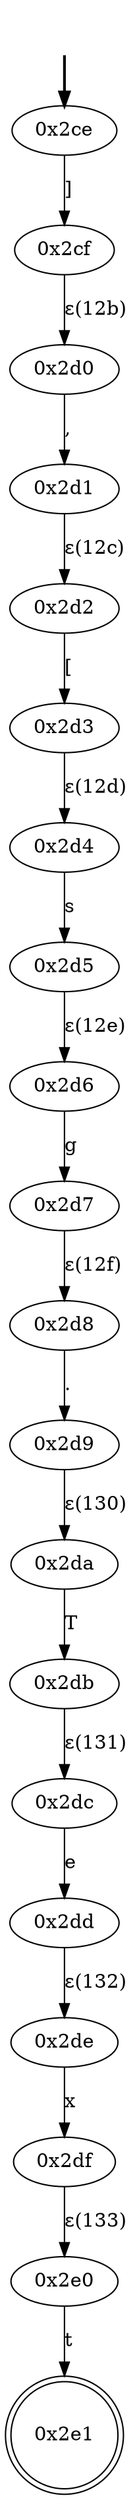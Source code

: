 digraph {
	fake [style=invisible]
	"0x2ce" [root=true]
	"0x2cf"
	"0x2d0"
	"0x2d1"
	"0x2d2"
	"0x2d3"
	"0x2d4"
	"0x2d5"
	"0x2d6"
	"0x2d7"
	"0x2d8"
	"0x2d9"
	"0x2da"
	"0x2db"
	"0x2dc"
	"0x2dd"
	"0x2de"
	"0x2df"
	"0x2e0"
	"0x2e1" [shape=doublecircle]
	fake -> "0x2ce" [style=bold]
	"0x2ce" -> "0x2cf" [label="]"]
	"0x2d0" -> "0x2d1" [label=","]
	"0x2cf" -> "0x2d0" [label="ε(12b)"]
	"0x2d2" -> "0x2d3" [label="["]
	"0x2d1" -> "0x2d2" [label="ε(12c)"]
	"0x2d4" -> "0x2d5" [label=s]
	"0x2d3" -> "0x2d4" [label="ε(12d)"]
	"0x2d6" -> "0x2d7" [label=g]
	"0x2d5" -> "0x2d6" [label="ε(12e)"]
	"0x2d8" -> "0x2d9" [label="."]
	"0x2d7" -> "0x2d8" [label="ε(12f)"]
	"0x2da" -> "0x2db" [label=T]
	"0x2d9" -> "0x2da" [label="ε(130)"]
	"0x2dc" -> "0x2dd" [label=e]
	"0x2db" -> "0x2dc" [label="ε(131)"]
	"0x2de" -> "0x2df" [label=x]
	"0x2dd" -> "0x2de" [label="ε(132)"]
	"0x2e0" -> "0x2e1" [label=t]
	"0x2df" -> "0x2e0" [label="ε(133)"]
}
